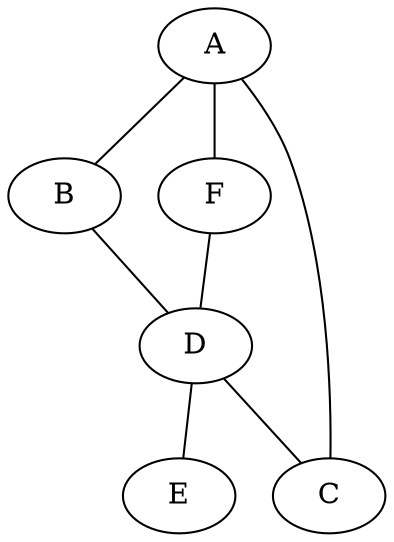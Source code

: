 graph multiple_inbound {
	
	A [label=A] ;
	B [label=B] ;
	C [label=C] ;
	D [label=D] ;
	E [label=E] ;
	F [label=F] ;
	
	A -- B ;
	A -- C ;
	A -- F ;
	B -- D ;
	D -- C ;
	D -- E ;
	F -- D ;
}
